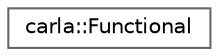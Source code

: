 digraph "类继承关系图"
{
 // INTERACTIVE_SVG=YES
 // LATEX_PDF_SIZE
  bgcolor="transparent";
  edge [fontname=Helvetica,fontsize=10,labelfontname=Helvetica,labelfontsize=10];
  node [fontname=Helvetica,fontsize=10,shape=box,height=0.2,width=0.4];
  rankdir="LR";
  Node0 [id="Node000000",label="carla::Functional",height=0.2,width=0.4,color="grey40", fillcolor="white", style="filled",URL="$dd/d85/classcarla_1_1Functional.html",tooltip=" "];
}
